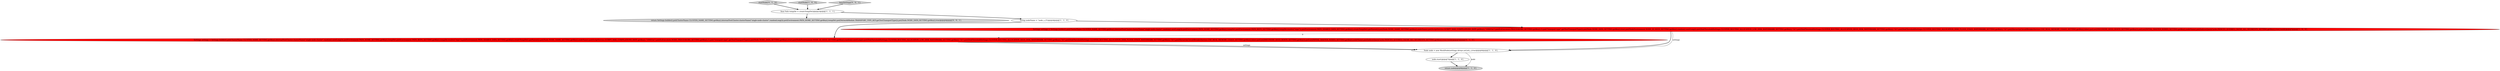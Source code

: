 digraph {
6 [style = filled, label = "Node node = new MockNode(settings,Arrays.asList(,,),true)@@@6@@@['1', '1', '0']", fillcolor = white, shape = ellipse image = "AAA0AAABBB1BBB"];
8 [style = filled, label = "Settings settings = Settings.builder().put(ClusterName.CLUSTER_NAME_SETTING.getKey(),InternalTestCluster.clusterName(\"single-node-cluster\",random().nextLong())).put(Environment.PATH_HOME_SETTING.getKey(),tempDir).put(Environment.PATH_REPO_SETTING.getKey(),tempDir.resolve(\"repo\")).put(Environment.PATH_SHARED_DATA_SETTING.getKey(),createTempDir().getParent()).put(Node.NODE_NAME_SETTING.getKey(),nodeName).put(ScriptService.SCRIPT_MAX_COMPILATIONS_RATE.getKey(),\"1000/1m\").put(EsExecutors.NODE_PROCESSORS_SETTING.getKey(),1).put(\"transport.type\",getTestTransportType()).put(Node.NODE_DATA_SETTING.getKey(),true).put(NodeEnvironment.NODE_ID_SEED_SETTING.getKey(),random().nextLong()).put(DiskThresholdSettings.CLUSTER_ROUTING_ALLOCATION_LOW_DISK_WATERMARK_SETTING.getKey(),\"1b\").put(DiskThresholdSettings.CLUSTER_ROUTING_ALLOCATION_HIGH_DISK_WATERMARK_SETTING.getKey(),\"1b\").put(DiskThresholdSettings.CLUSTER_ROUTING_ALLOCATION_DISK_FLOOD_STAGE_WATERMARK_SETTING.getKey(),\"1b\").put(HierarchyCircuitBreakerService.USE_REAL_MEMORY_USAGE_SETTING.getKey(),false).putList(DISCOVERY_SEED_HOSTS_SETTING.getKey()).putList(INITIAL_MASTER_NODES_SETTING.getKey(),nodeName).put(IndicesQueryCache.INDICES_QUERIES_CACHE_ALL_SEGMENTS_SETTING.getKey(),true).build()@@@5@@@['0', '1', '0']", fillcolor = red, shape = ellipse image = "AAA1AAABBB2BBB"];
2 [style = filled, label = "node.start()@@@7@@@['1', '1', '0']", fillcolor = white, shape = ellipse image = "AAA0AAABBB1BBB"];
5 [style = filled, label = "Settings settings = Settings.builder().put(ClusterName.CLUSTER_NAME_SETTING.getKey(),InternalTestCluster.clusterName(\"single-node-cluster\",random().nextLong())).put(Environment.PATH_HOME_SETTING.getKey(),tempDir).put(Environment.PATH_REPO_SETTING.getKey(),tempDir.resolve(\"repo\")).put(Environment.PATH_SHARED_DATA_SETTING.getKey(),createTempDir().getParent()).put(Node.NODE_NAME_SETTING.getKey(),nodeName).put(ScriptService.SCRIPT_MAX_COMPILATIONS_RATE.getKey(),\"1000/1m\").put(EsExecutors.PROCESSORS_SETTING.getKey(),1).put(\"transport.type\",getTestTransportType()).put(Node.NODE_DATA_SETTING.getKey(),true).put(NodeEnvironment.NODE_ID_SEED_SETTING.getKey(),random().nextLong()).put(DiskThresholdSettings.CLUSTER_ROUTING_ALLOCATION_LOW_DISK_WATERMARK_SETTING.getKey(),\"1b\").put(DiskThresholdSettings.CLUSTER_ROUTING_ALLOCATION_HIGH_DISK_WATERMARK_SETTING.getKey(),\"1b\").put(DiskThresholdSettings.CLUSTER_ROUTING_ALLOCATION_DISK_FLOOD_STAGE_WATERMARK_SETTING.getKey(),\"1b\").put(HierarchyCircuitBreakerService.USE_REAL_MEMORY_USAGE_SETTING.getKey(),false).putList(DISCOVERY_SEED_HOSTS_SETTING.getKey()).putList(INITIAL_MASTER_NODES_SETTING.getKey(),nodeName).put(IndicesQueryCache.INDICES_QUERIES_CACHE_ALL_SEGMENTS_SETTING.getKey(),true).build()@@@5@@@['1', '0', '0']", fillcolor = red, shape = ellipse image = "AAA1AAABBB1BBB"];
7 [style = filled, label = "startNode['0', '1', '0']", fillcolor = lightgray, shape = diamond image = "AAA0AAABBB2BBB"];
0 [style = filled, label = "startNode['1', '0', '0']", fillcolor = lightgray, shape = diamond image = "AAA0AAABBB1BBB"];
9 [style = filled, label = "baseSettings['0', '0', '1']", fillcolor = lightgray, shape = diamond image = "AAA0AAABBB3BBB"];
10 [style = filled, label = "return Settings.builder().put(ClusterName.CLUSTER_NAME_SETTING.getKey(),InternalTestCluster.clusterName(\"single-node-cluster\",randomLong())).put(Environment.PATH_HOME_SETTING.getKey(),tempDir).put(NetworkModule.TRANSPORT_TYPE_KEY,getTestTransportType()).put(Node.NODE_DATA_SETTING.getKey(),true)@@@4@@@['0', '0', '1']", fillcolor = lightgray, shape = ellipse image = "AAA0AAABBB3BBB"];
3 [style = filled, label = "return node@@@8@@@['1', '1', '0']", fillcolor = lightgray, shape = ellipse image = "AAA0AAABBB1BBB"];
1 [style = filled, label = "String nodeName = \"node_s_0\"@@@4@@@['1', '1', '0']", fillcolor = white, shape = ellipse image = "AAA0AAABBB1BBB"];
4 [style = filled, label = "final Path tempDir = createTempDir()@@@3@@@['1', '1', '1']", fillcolor = white, shape = ellipse image = "AAA0AAABBB1BBB"];
1->5 [style = bold, label=""];
5->8 [style = dashed, label="0"];
4->10 [style = bold, label=""];
4->1 [style = bold, label=""];
8->6 [style = bold, label=""];
1->8 [style = bold, label=""];
7->4 [style = bold, label=""];
5->6 [style = bold, label=""];
8->6 [style = solid, label="settings"];
9->4 [style = bold, label=""];
0->4 [style = bold, label=""];
6->3 [style = solid, label="node"];
2->3 [style = bold, label=""];
5->6 [style = solid, label="settings"];
6->2 [style = bold, label=""];
}
